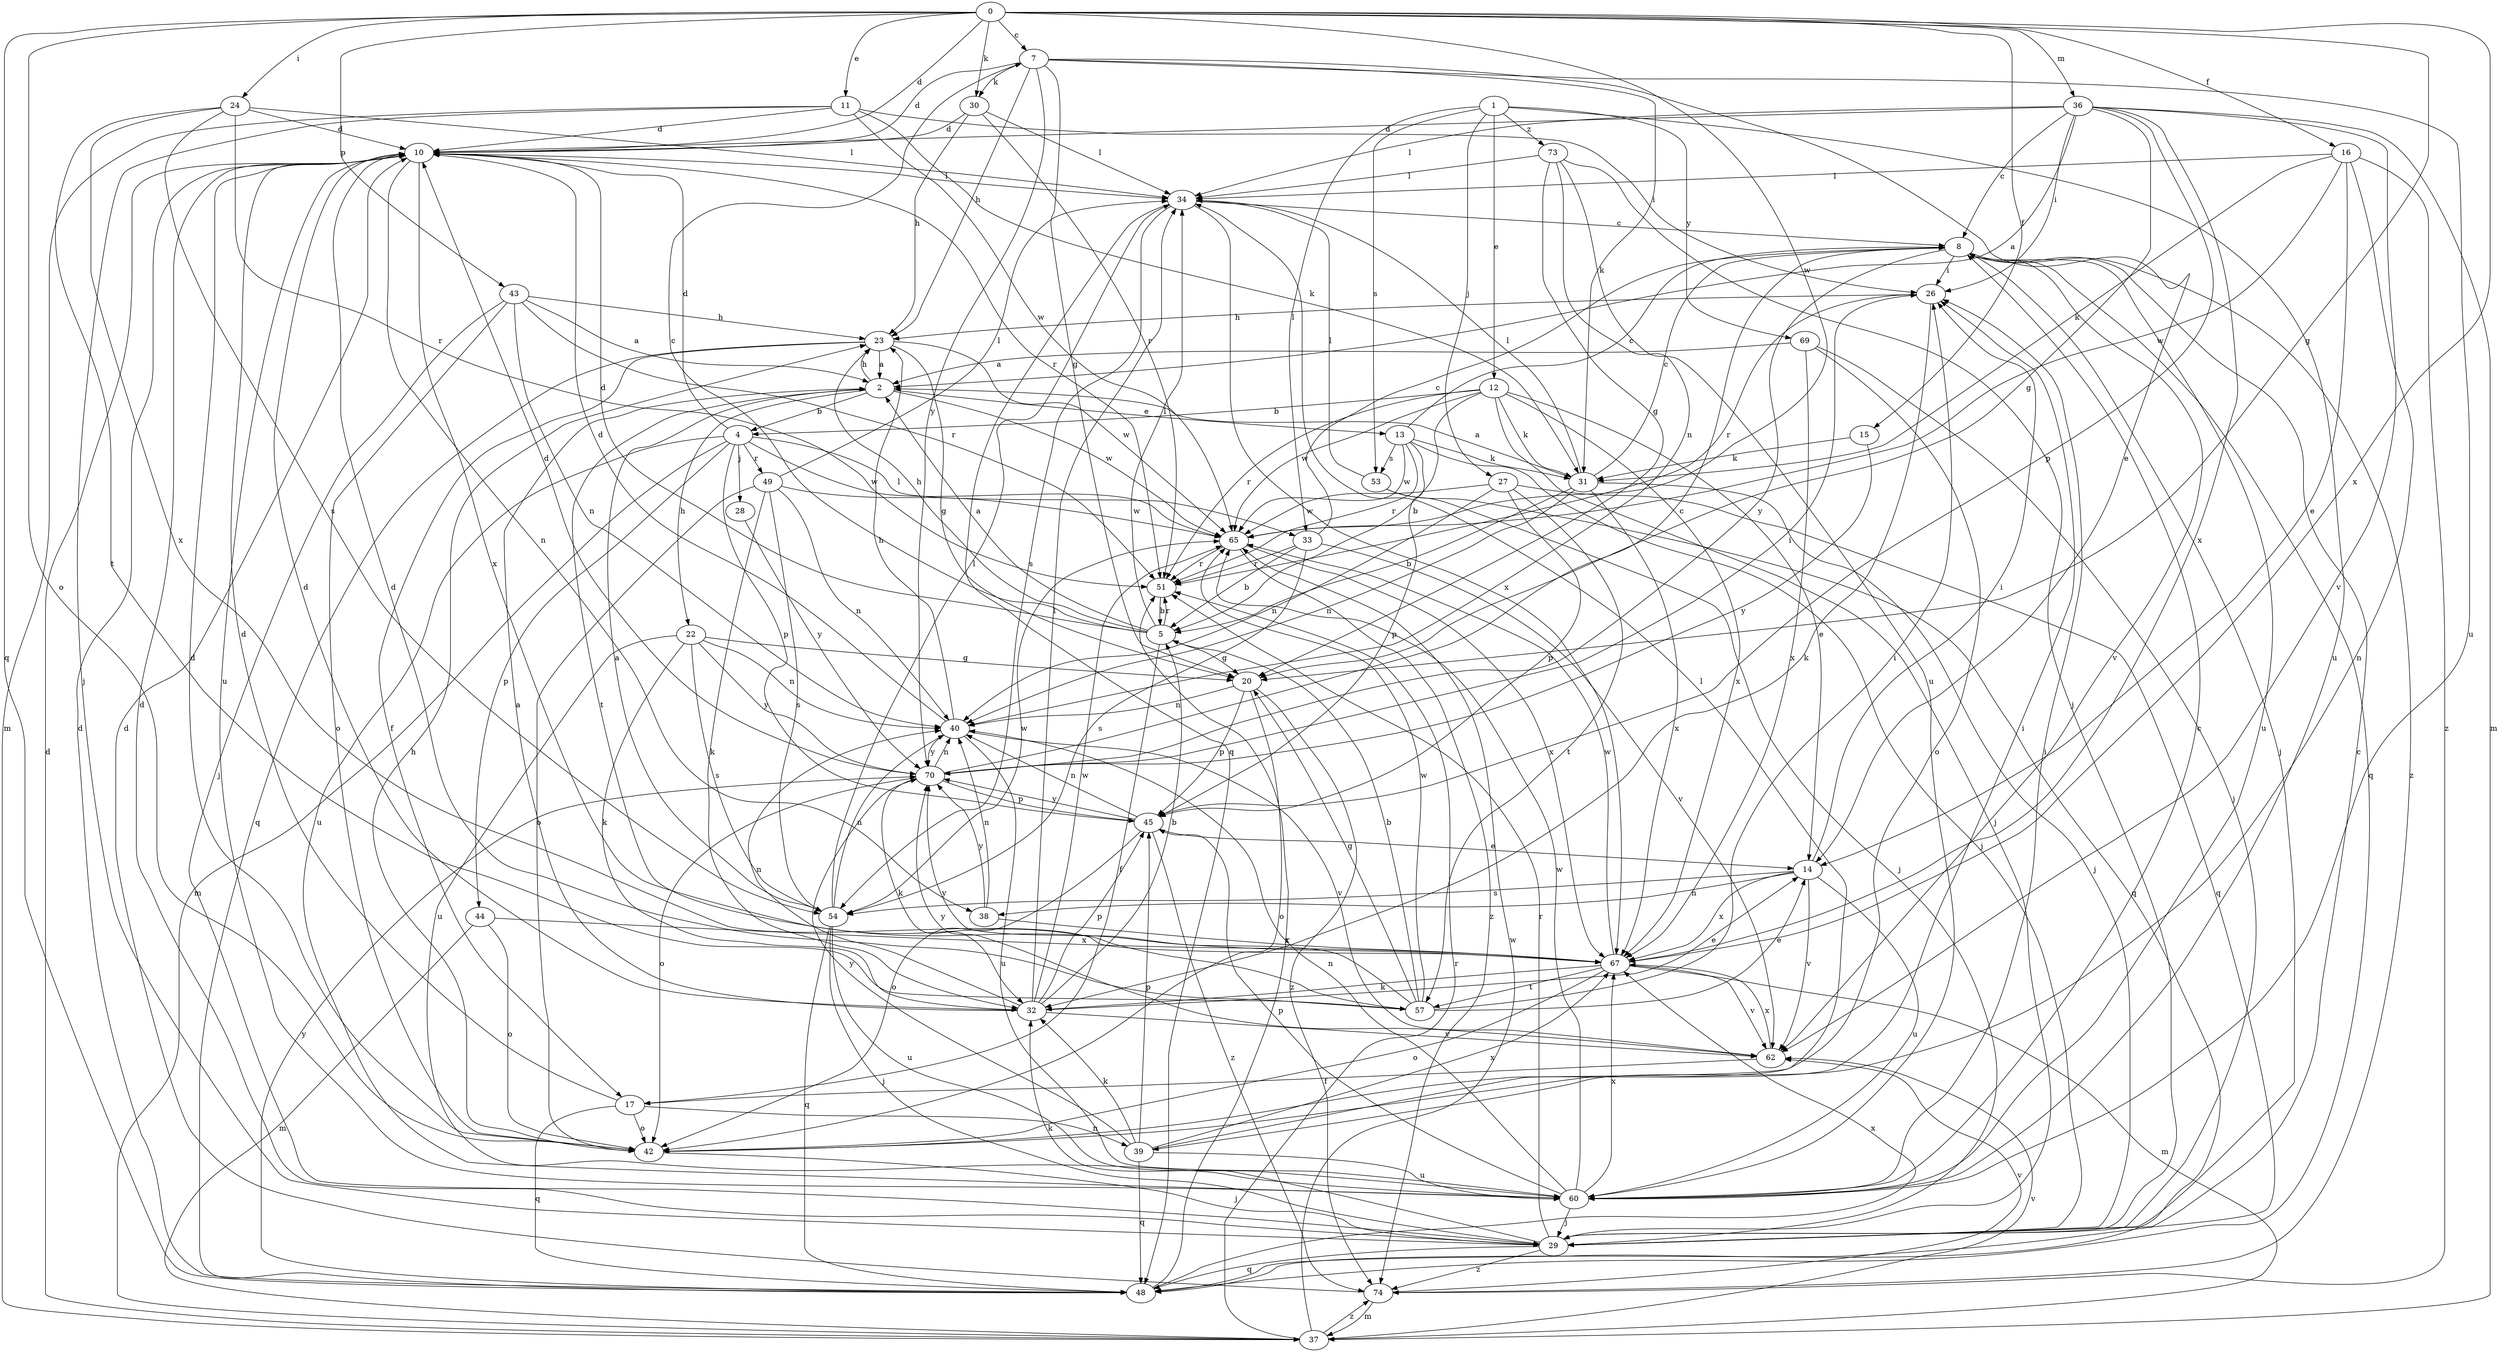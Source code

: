 strict digraph  {
0;
1;
2;
4;
5;
7;
8;
10;
11;
12;
13;
14;
15;
16;
17;
20;
22;
23;
24;
26;
27;
28;
29;
30;
31;
32;
33;
34;
36;
37;
38;
39;
40;
42;
43;
44;
45;
48;
49;
51;
53;
54;
57;
60;
62;
65;
67;
69;
70;
73;
74;
0 -> 7  [label=c];
0 -> 10  [label=d];
0 -> 11  [label=e];
0 -> 15  [label=f];
0 -> 16  [label=f];
0 -> 20  [label=g];
0 -> 24  [label=i];
0 -> 30  [label=k];
0 -> 36  [label=m];
0 -> 42  [label=o];
0 -> 43  [label=p];
0 -> 48  [label=q];
0 -> 65  [label=w];
0 -> 67  [label=x];
1 -> 12  [label=e];
1 -> 27  [label=j];
1 -> 33  [label=l];
1 -> 53  [label=s];
1 -> 60  [label=u];
1 -> 69  [label=y];
1 -> 73  [label=z];
2 -> 4  [label=b];
2 -> 13  [label=e];
2 -> 22  [label=h];
2 -> 23  [label=h];
2 -> 57  [label=t];
2 -> 65  [label=w];
4 -> 10  [label=d];
4 -> 28  [label=j];
4 -> 33  [label=l];
4 -> 37  [label=m];
4 -> 44  [label=p];
4 -> 45  [label=p];
4 -> 49  [label=r];
4 -> 60  [label=u];
4 -> 65  [label=w];
5 -> 2  [label=a];
5 -> 7  [label=c];
5 -> 10  [label=d];
5 -> 17  [label=f];
5 -> 20  [label=g];
5 -> 23  [label=h];
5 -> 34  [label=l];
5 -> 51  [label=r];
7 -> 10  [label=d];
7 -> 14  [label=e];
7 -> 20  [label=g];
7 -> 23  [label=h];
7 -> 30  [label=k];
7 -> 31  [label=k];
7 -> 60  [label=u];
7 -> 70  [label=y];
8 -> 26  [label=i];
8 -> 29  [label=j];
8 -> 48  [label=q];
8 -> 60  [label=u];
8 -> 62  [label=v];
8 -> 70  [label=y];
8 -> 74  [label=z];
10 -> 34  [label=l];
10 -> 38  [label=n];
10 -> 51  [label=r];
10 -> 60  [label=u];
10 -> 67  [label=x];
11 -> 10  [label=d];
11 -> 26  [label=i];
11 -> 29  [label=j];
11 -> 31  [label=k];
11 -> 37  [label=m];
11 -> 65  [label=w];
12 -> 4  [label=b];
12 -> 5  [label=b];
12 -> 14  [label=e];
12 -> 29  [label=j];
12 -> 31  [label=k];
12 -> 51  [label=r];
12 -> 65  [label=w];
12 -> 67  [label=x];
13 -> 8  [label=c];
13 -> 29  [label=j];
13 -> 31  [label=k];
13 -> 45  [label=p];
13 -> 51  [label=r];
13 -> 53  [label=s];
13 -> 65  [label=w];
14 -> 26  [label=i];
14 -> 38  [label=n];
14 -> 54  [label=s];
14 -> 60  [label=u];
14 -> 62  [label=v];
14 -> 67  [label=x];
15 -> 31  [label=k];
15 -> 70  [label=y];
16 -> 14  [label=e];
16 -> 31  [label=k];
16 -> 34  [label=l];
16 -> 39  [label=n];
16 -> 65  [label=w];
16 -> 74  [label=z];
17 -> 10  [label=d];
17 -> 39  [label=n];
17 -> 42  [label=o];
17 -> 48  [label=q];
20 -> 40  [label=n];
20 -> 42  [label=o];
20 -> 45  [label=p];
20 -> 74  [label=z];
22 -> 20  [label=g];
22 -> 32  [label=k];
22 -> 40  [label=n];
22 -> 54  [label=s];
22 -> 60  [label=u];
22 -> 70  [label=y];
23 -> 2  [label=a];
23 -> 17  [label=f];
23 -> 20  [label=g];
23 -> 48  [label=q];
23 -> 65  [label=w];
24 -> 10  [label=d];
24 -> 34  [label=l];
24 -> 51  [label=r];
24 -> 54  [label=s];
24 -> 57  [label=t];
24 -> 67  [label=x];
26 -> 23  [label=h];
26 -> 32  [label=k];
26 -> 51  [label=r];
27 -> 40  [label=n];
27 -> 45  [label=p];
27 -> 48  [label=q];
27 -> 57  [label=t];
27 -> 65  [label=w];
28 -> 70  [label=y];
29 -> 8  [label=c];
29 -> 10  [label=d];
29 -> 32  [label=k];
29 -> 48  [label=q];
29 -> 51  [label=r];
29 -> 74  [label=z];
30 -> 10  [label=d];
30 -> 23  [label=h];
30 -> 34  [label=l];
30 -> 51  [label=r];
31 -> 2  [label=a];
31 -> 5  [label=b];
31 -> 8  [label=c];
31 -> 29  [label=j];
31 -> 34  [label=l];
31 -> 40  [label=n];
31 -> 67  [label=x];
32 -> 2  [label=a];
32 -> 5  [label=b];
32 -> 10  [label=d];
32 -> 14  [label=e];
32 -> 34  [label=l];
32 -> 40  [label=n];
32 -> 45  [label=p];
32 -> 62  [label=v];
32 -> 65  [label=w];
33 -> 5  [label=b];
33 -> 8  [label=c];
33 -> 51  [label=r];
33 -> 54  [label=s];
33 -> 62  [label=v];
34 -> 8  [label=c];
34 -> 48  [label=q];
34 -> 54  [label=s];
34 -> 67  [label=x];
36 -> 2  [label=a];
36 -> 8  [label=c];
36 -> 10  [label=d];
36 -> 20  [label=g];
36 -> 26  [label=i];
36 -> 34  [label=l];
36 -> 37  [label=m];
36 -> 45  [label=p];
36 -> 62  [label=v];
36 -> 67  [label=x];
37 -> 10  [label=d];
37 -> 51  [label=r];
37 -> 62  [label=v];
37 -> 65  [label=w];
37 -> 74  [label=z];
38 -> 40  [label=n];
38 -> 67  [label=x];
38 -> 70  [label=y];
39 -> 32  [label=k];
39 -> 34  [label=l];
39 -> 45  [label=p];
39 -> 48  [label=q];
39 -> 60  [label=u];
39 -> 67  [label=x];
39 -> 70  [label=y];
40 -> 10  [label=d];
40 -> 23  [label=h];
40 -> 60  [label=u];
40 -> 62  [label=v];
40 -> 70  [label=y];
42 -> 10  [label=d];
42 -> 23  [label=h];
42 -> 26  [label=i];
42 -> 29  [label=j];
43 -> 2  [label=a];
43 -> 23  [label=h];
43 -> 29  [label=j];
43 -> 40  [label=n];
43 -> 42  [label=o];
43 -> 51  [label=r];
44 -> 37  [label=m];
44 -> 42  [label=o];
44 -> 67  [label=x];
45 -> 14  [label=e];
45 -> 40  [label=n];
45 -> 42  [label=o];
45 -> 70  [label=y];
45 -> 74  [label=z];
48 -> 10  [label=d];
48 -> 51  [label=r];
48 -> 67  [label=x];
48 -> 70  [label=y];
49 -> 32  [label=k];
49 -> 34  [label=l];
49 -> 40  [label=n];
49 -> 42  [label=o];
49 -> 54  [label=s];
49 -> 65  [label=w];
51 -> 5  [label=b];
53 -> 29  [label=j];
53 -> 34  [label=l];
53 -> 48  [label=q];
54 -> 2  [label=a];
54 -> 29  [label=j];
54 -> 34  [label=l];
54 -> 40  [label=n];
54 -> 48  [label=q];
54 -> 60  [label=u];
54 -> 65  [label=w];
57 -> 5  [label=b];
57 -> 10  [label=d];
57 -> 14  [label=e];
57 -> 20  [label=g];
57 -> 26  [label=i];
57 -> 65  [label=w];
57 -> 70  [label=y];
60 -> 8  [label=c];
60 -> 26  [label=i];
60 -> 29  [label=j];
60 -> 40  [label=n];
60 -> 45  [label=p];
60 -> 65  [label=w];
60 -> 67  [label=x];
62 -> 17  [label=f];
62 -> 67  [label=x];
62 -> 70  [label=y];
65 -> 51  [label=r];
65 -> 67  [label=x];
65 -> 74  [label=z];
67 -> 32  [label=k];
67 -> 37  [label=m];
67 -> 42  [label=o];
67 -> 57  [label=t];
67 -> 62  [label=v];
67 -> 65  [label=w];
69 -> 2  [label=a];
69 -> 29  [label=j];
69 -> 42  [label=o];
69 -> 67  [label=x];
70 -> 8  [label=c];
70 -> 10  [label=d];
70 -> 26  [label=i];
70 -> 32  [label=k];
70 -> 40  [label=n];
70 -> 42  [label=o];
70 -> 45  [label=p];
73 -> 20  [label=g];
73 -> 29  [label=j];
73 -> 34  [label=l];
73 -> 40  [label=n];
73 -> 60  [label=u];
74 -> 10  [label=d];
74 -> 37  [label=m];
74 -> 62  [label=v];
}
